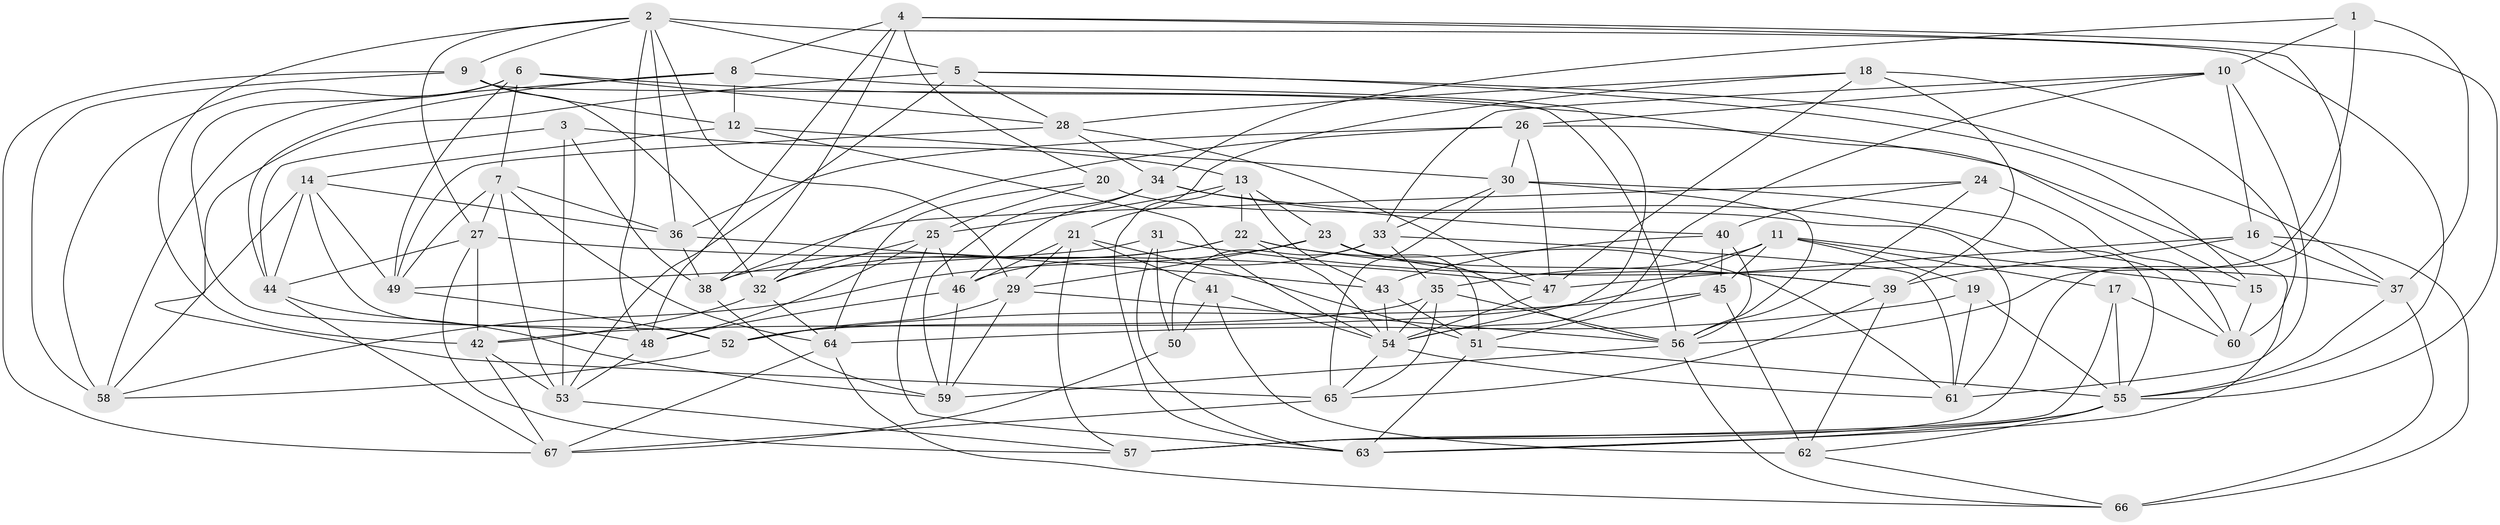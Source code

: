 // original degree distribution, {4: 1.0}
// Generated by graph-tools (version 1.1) at 2025/27/03/09/25 03:27:00]
// undirected, 67 vertices, 193 edges
graph export_dot {
graph [start="1"]
  node [color=gray90,style=filled];
  1;
  2;
  3;
  4;
  5;
  6;
  7;
  8;
  9;
  10;
  11;
  12;
  13;
  14;
  15;
  16;
  17;
  18;
  19;
  20;
  21;
  22;
  23;
  24;
  25;
  26;
  27;
  28;
  29;
  30;
  31;
  32;
  33;
  34;
  35;
  36;
  37;
  38;
  39;
  40;
  41;
  42;
  43;
  44;
  45;
  46;
  47;
  48;
  49;
  50;
  51;
  52;
  53;
  54;
  55;
  56;
  57;
  58;
  59;
  60;
  61;
  62;
  63;
  64;
  65;
  66;
  67;
  1 -- 10 [weight=1.0];
  1 -- 34 [weight=1.0];
  1 -- 37 [weight=1.0];
  1 -- 56 [weight=1.0];
  2 -- 5 [weight=1.0];
  2 -- 9 [weight=1.0];
  2 -- 27 [weight=1.0];
  2 -- 29 [weight=1.0];
  2 -- 36 [weight=1.0];
  2 -- 42 [weight=1.0];
  2 -- 48 [weight=1.0];
  2 -- 55 [weight=1.0];
  3 -- 13 [weight=1.0];
  3 -- 38 [weight=1.0];
  3 -- 44 [weight=1.0];
  3 -- 53 [weight=1.0];
  4 -- 8 [weight=1.0];
  4 -- 20 [weight=1.0];
  4 -- 38 [weight=1.0];
  4 -- 48 [weight=1.0];
  4 -- 55 [weight=1.0];
  4 -- 57 [weight=1.0];
  5 -- 15 [weight=1.0];
  5 -- 28 [weight=1.0];
  5 -- 37 [weight=1.0];
  5 -- 53 [weight=1.0];
  5 -- 65 [weight=1.0];
  6 -- 7 [weight=1.0];
  6 -- 15 [weight=1.0];
  6 -- 28 [weight=1.0];
  6 -- 49 [weight=1.0];
  6 -- 52 [weight=1.0];
  6 -- 58 [weight=1.0];
  7 -- 27 [weight=1.0];
  7 -- 36 [weight=1.0];
  7 -- 49 [weight=1.0];
  7 -- 53 [weight=1.0];
  7 -- 64 [weight=1.0];
  8 -- 12 [weight=2.0];
  8 -- 44 [weight=1.0];
  8 -- 54 [weight=1.0];
  8 -- 58 [weight=1.0];
  9 -- 12 [weight=1.0];
  9 -- 32 [weight=1.0];
  9 -- 56 [weight=1.0];
  9 -- 58 [weight=1.0];
  9 -- 67 [weight=1.0];
  10 -- 16 [weight=1.0];
  10 -- 26 [weight=1.0];
  10 -- 33 [weight=1.0];
  10 -- 54 [weight=1.0];
  10 -- 61 [weight=1.0];
  11 -- 15 [weight=1.0];
  11 -- 17 [weight=1.0];
  11 -- 19 [weight=1.0];
  11 -- 35 [weight=1.0];
  11 -- 42 [weight=1.0];
  11 -- 45 [weight=1.0];
  12 -- 14 [weight=1.0];
  12 -- 30 [weight=1.0];
  12 -- 54 [weight=1.0];
  13 -- 22 [weight=1.0];
  13 -- 23 [weight=1.0];
  13 -- 25 [weight=1.0];
  13 -- 43 [weight=1.0];
  13 -- 63 [weight=1.0];
  14 -- 36 [weight=1.0];
  14 -- 44 [weight=1.0];
  14 -- 48 [weight=1.0];
  14 -- 49 [weight=1.0];
  14 -- 58 [weight=1.0];
  15 -- 60 [weight=1.0];
  16 -- 37 [weight=1.0];
  16 -- 39 [weight=1.0];
  16 -- 47 [weight=1.0];
  16 -- 66 [weight=2.0];
  17 -- 55 [weight=1.0];
  17 -- 57 [weight=1.0];
  17 -- 60 [weight=1.0];
  18 -- 21 [weight=1.0];
  18 -- 28 [weight=1.0];
  18 -- 39 [weight=1.0];
  18 -- 47 [weight=1.0];
  18 -- 60 [weight=2.0];
  19 -- 55 [weight=1.0];
  19 -- 61 [weight=1.0];
  19 -- 64 [weight=1.0];
  20 -- 25 [weight=1.0];
  20 -- 61 [weight=1.0];
  20 -- 64 [weight=1.0];
  21 -- 29 [weight=1.0];
  21 -- 41 [weight=1.0];
  21 -- 46 [weight=1.0];
  21 -- 51 [weight=1.0];
  21 -- 57 [weight=1.0];
  22 -- 32 [weight=1.0];
  22 -- 38 [weight=1.0];
  22 -- 39 [weight=1.0];
  22 -- 54 [weight=1.0];
  22 -- 61 [weight=1.0];
  23 -- 29 [weight=1.0];
  23 -- 39 [weight=1.0];
  23 -- 51 [weight=1.0];
  23 -- 56 [weight=1.0];
  23 -- 58 [weight=1.0];
  24 -- 38 [weight=1.0];
  24 -- 40 [weight=1.0];
  24 -- 56 [weight=1.0];
  24 -- 60 [weight=1.0];
  25 -- 32 [weight=1.0];
  25 -- 46 [weight=1.0];
  25 -- 48 [weight=1.0];
  25 -- 63 [weight=1.0];
  26 -- 30 [weight=1.0];
  26 -- 32 [weight=1.0];
  26 -- 36 [weight=1.0];
  26 -- 47 [weight=1.0];
  26 -- 63 [weight=1.0];
  27 -- 42 [weight=1.0];
  27 -- 44 [weight=1.0];
  27 -- 47 [weight=1.0];
  27 -- 57 [weight=1.0];
  28 -- 34 [weight=1.0];
  28 -- 47 [weight=1.0];
  28 -- 49 [weight=1.0];
  29 -- 52 [weight=1.0];
  29 -- 56 [weight=1.0];
  29 -- 59 [weight=1.0];
  30 -- 33 [weight=1.0];
  30 -- 56 [weight=1.0];
  30 -- 60 [weight=1.0];
  30 -- 65 [weight=1.0];
  31 -- 37 [weight=1.0];
  31 -- 49 [weight=1.0];
  31 -- 50 [weight=1.0];
  31 -- 63 [weight=1.0];
  32 -- 42 [weight=1.0];
  32 -- 64 [weight=1.0];
  33 -- 35 [weight=1.0];
  33 -- 46 [weight=1.0];
  33 -- 50 [weight=1.0];
  33 -- 61 [weight=1.0];
  34 -- 40 [weight=1.0];
  34 -- 46 [weight=1.0];
  34 -- 55 [weight=1.0];
  34 -- 59 [weight=1.0];
  35 -- 52 [weight=1.0];
  35 -- 54 [weight=1.0];
  35 -- 56 [weight=1.0];
  35 -- 65 [weight=1.0];
  36 -- 38 [weight=1.0];
  36 -- 43 [weight=1.0];
  37 -- 55 [weight=1.0];
  37 -- 66 [weight=1.0];
  38 -- 59 [weight=1.0];
  39 -- 62 [weight=1.0];
  39 -- 65 [weight=1.0];
  40 -- 43 [weight=2.0];
  40 -- 45 [weight=1.0];
  40 -- 56 [weight=1.0];
  41 -- 50 [weight=3.0];
  41 -- 54 [weight=1.0];
  41 -- 62 [weight=1.0];
  42 -- 53 [weight=1.0];
  42 -- 67 [weight=1.0];
  43 -- 51 [weight=1.0];
  43 -- 54 [weight=1.0];
  44 -- 59 [weight=1.0];
  44 -- 67 [weight=1.0];
  45 -- 51 [weight=1.0];
  45 -- 52 [weight=1.0];
  45 -- 62 [weight=2.0];
  46 -- 48 [weight=1.0];
  46 -- 59 [weight=1.0];
  47 -- 54 [weight=1.0];
  48 -- 53 [weight=1.0];
  49 -- 52 [weight=1.0];
  50 -- 67 [weight=1.0];
  51 -- 55 [weight=1.0];
  51 -- 63 [weight=1.0];
  52 -- 58 [weight=1.0];
  53 -- 57 [weight=1.0];
  54 -- 61 [weight=1.0];
  54 -- 65 [weight=1.0];
  55 -- 57 [weight=1.0];
  55 -- 62 [weight=1.0];
  55 -- 63 [weight=1.0];
  56 -- 59 [weight=1.0];
  56 -- 66 [weight=1.0];
  62 -- 66 [weight=1.0];
  64 -- 66 [weight=1.0];
  64 -- 67 [weight=1.0];
  65 -- 67 [weight=1.0];
}
